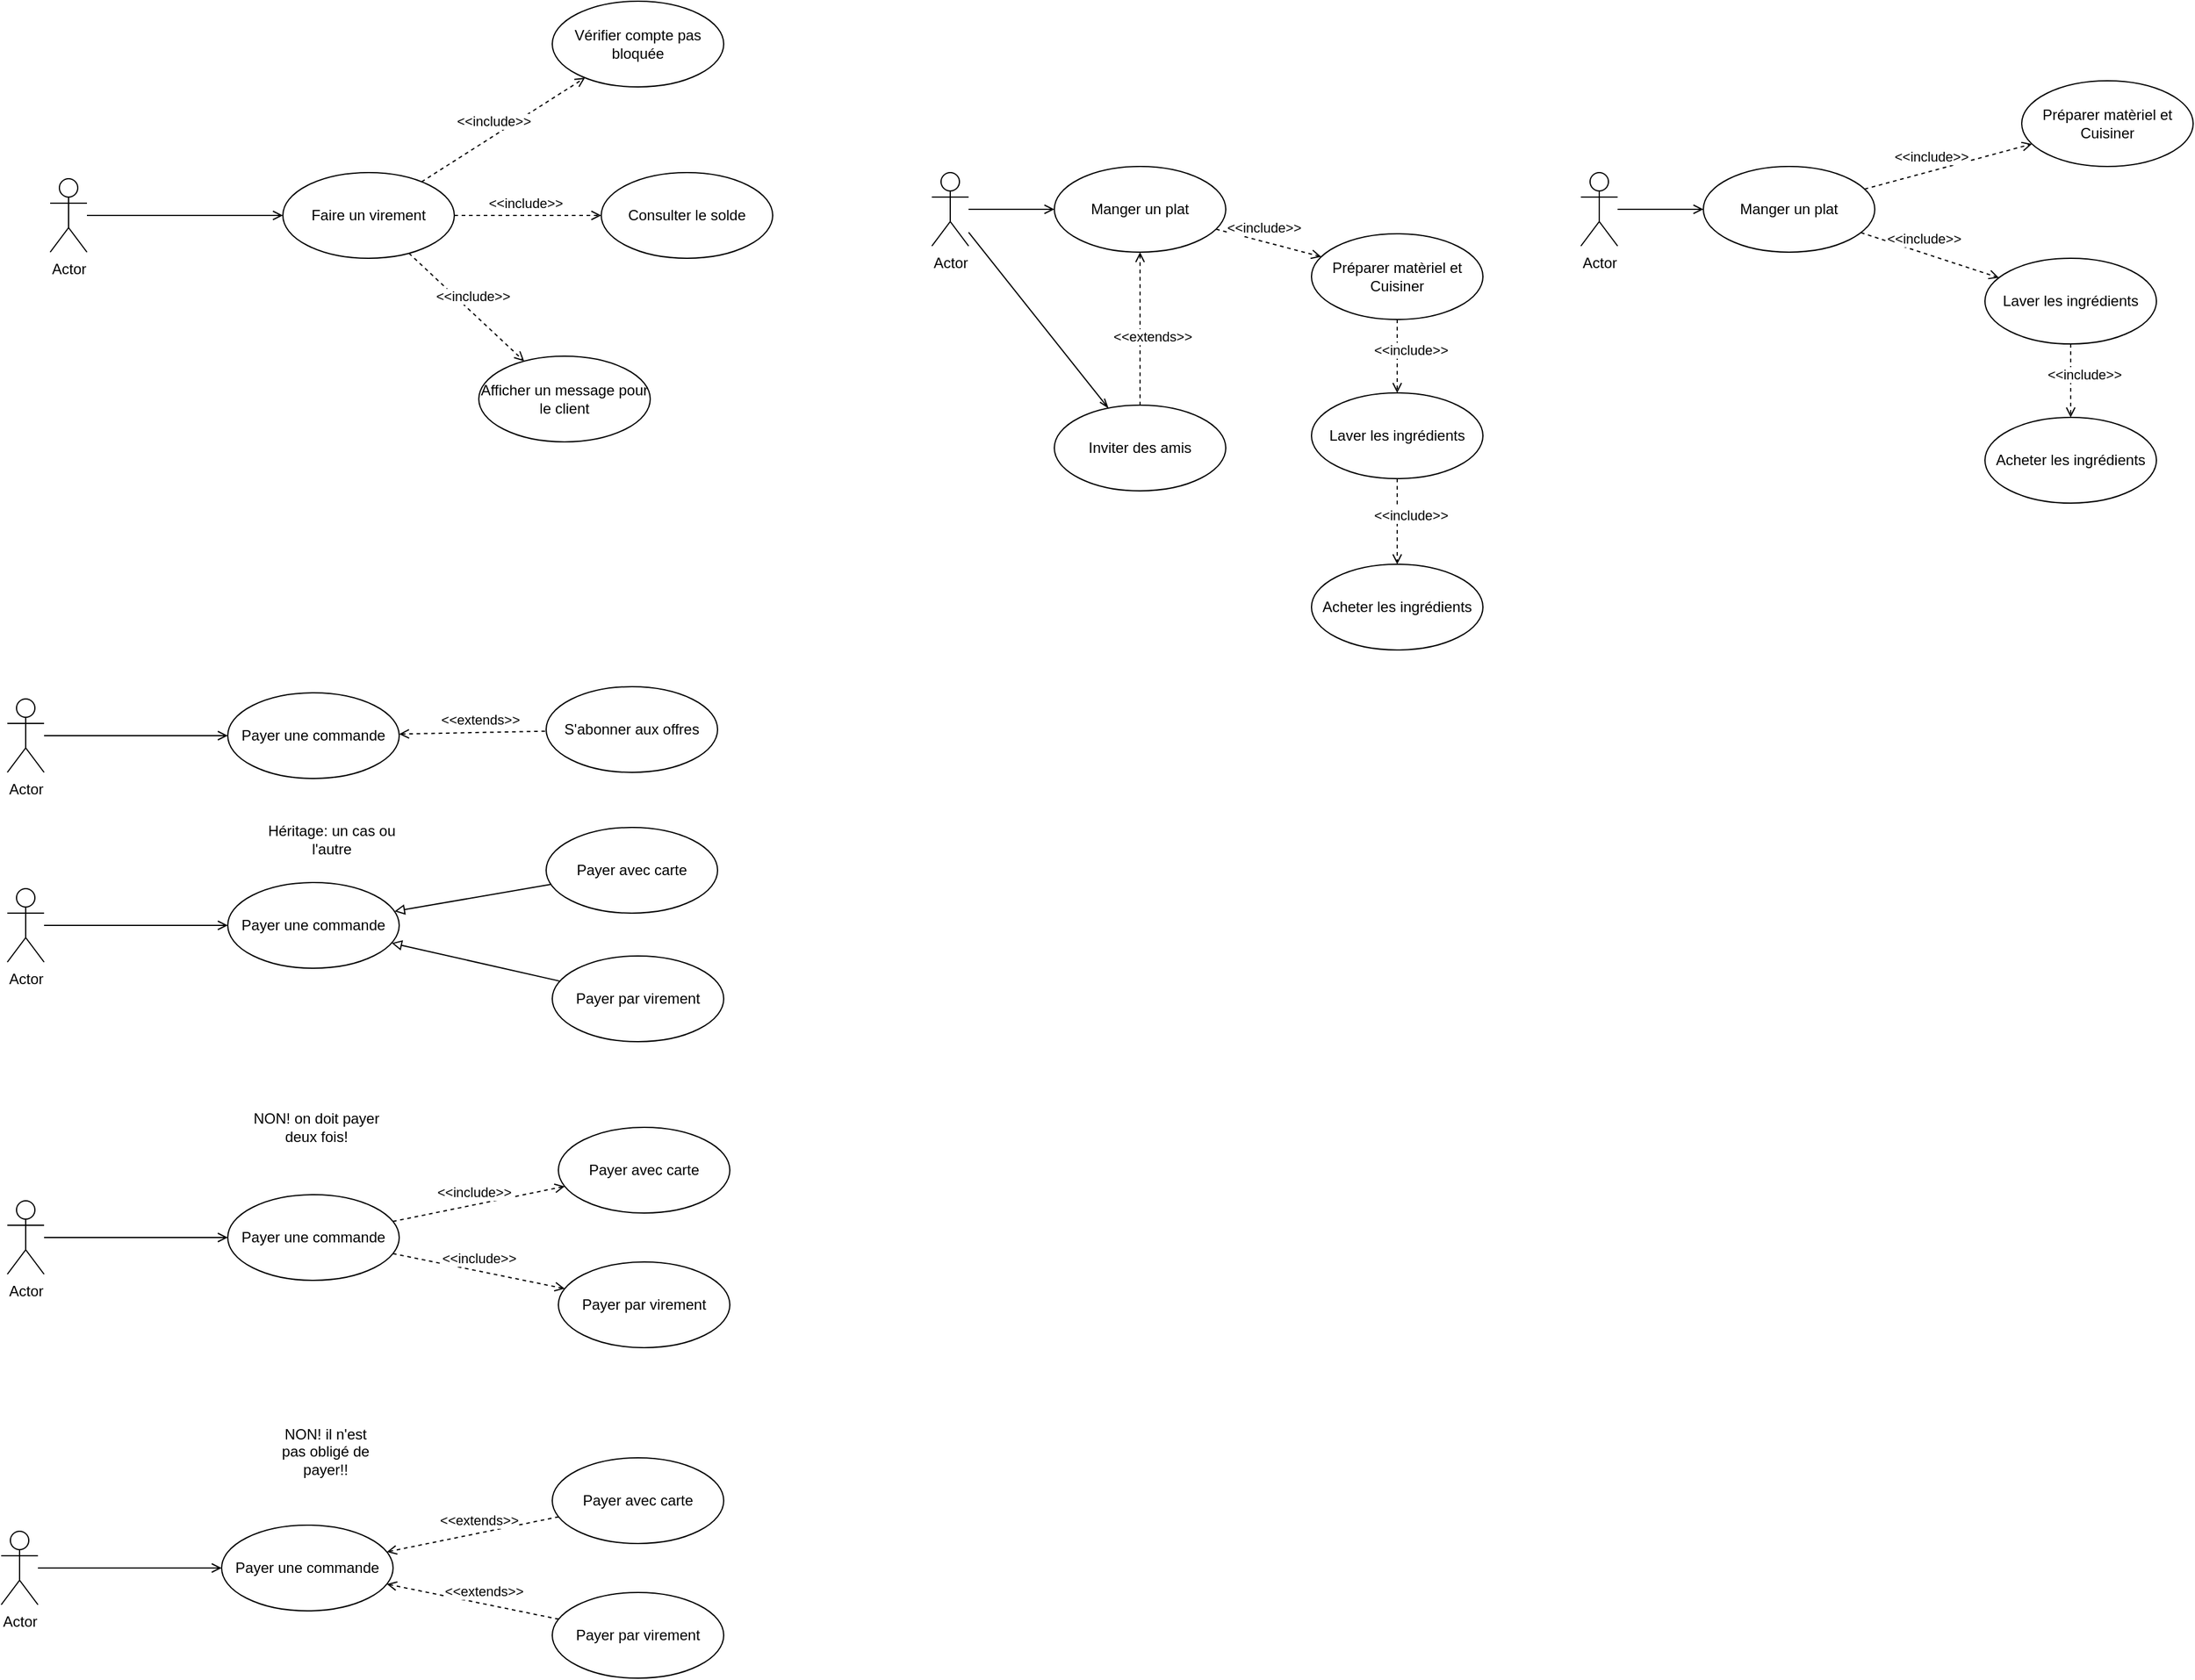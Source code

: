 <mxfile version="13.9.9" type="device"><diagram id="jK-KPuJgV7j7W8kbCevo" name="Page-1"><mxGraphModel dx="1038" dy="1707" grid="1" gridSize="10" guides="1" tooltips="1" connect="1" arrows="1" fold="1" page="1" pageScale="1" pageWidth="850" pageHeight="1100" math="0" shadow="0"><root><mxCell id="0"/><mxCell id="1" parent="0"/><mxCell id="mjD24aWPr7AFjBsT4UfR-13" style="rounded=0;orthogonalLoop=1;jettySize=auto;html=1;startArrow=none;startFill=0;endArrow=open;endFill=0;" parent="1" source="mjD24aWPr7AFjBsT4UfR-7" target="mjD24aWPr7AFjBsT4UfR-8" edge="1"><mxGeometry relative="1" as="geometry"/></mxCell><mxCell id="mjD24aWPr7AFjBsT4UfR-7" value="Actor" style="shape=umlActor;verticalLabelPosition=bottom;verticalAlign=top;html=1;" parent="1" vertex="1"><mxGeometry x="170" y="-5" width="30" height="60" as="geometry"/></mxCell><mxCell id="mjD24aWPr7AFjBsT4UfR-8" value="Faire un virement" style="ellipse;whiteSpace=wrap;html=1;" parent="1" vertex="1"><mxGeometry x="360" y="-10" width="140" height="70" as="geometry"/></mxCell><mxCell id="mjD24aWPr7AFjBsT4UfR-12" value="Consulter le solde" style="ellipse;whiteSpace=wrap;html=1;" parent="1" vertex="1"><mxGeometry x="620" y="-10" width="140" height="70" as="geometry"/></mxCell><mxCell id="mjD24aWPr7AFjBsT4UfR-14" value="&amp;lt;&amp;lt;include&amp;gt;&amp;gt;" style="endArrow=open;html=1;endFill=0;dashed=1;" parent="1" source="mjD24aWPr7AFjBsT4UfR-8" target="mjD24aWPr7AFjBsT4UfR-12" edge="1"><mxGeometry x="-0.032" y="10" width="50" height="50" relative="1" as="geometry"><mxPoint x="370" y="110" as="sourcePoint"/><mxPoint x="680" y="110" as="targetPoint"/><mxPoint as="offset"/></mxGeometry></mxCell><mxCell id="mjD24aWPr7AFjBsT4UfR-16" style="rounded=0;orthogonalLoop=1;jettySize=auto;html=1;startArrow=none;startFill=0;endArrow=open;endFill=0;" parent="1" source="mjD24aWPr7AFjBsT4UfR-17" target="mjD24aWPr7AFjBsT4UfR-18" edge="1"><mxGeometry relative="1" as="geometry"/></mxCell><mxCell id="mjD24aWPr7AFjBsT4UfR-17" value="Actor" style="shape=umlActor;verticalLabelPosition=bottom;verticalAlign=top;html=1;" parent="1" vertex="1"><mxGeometry x="135" y="420" width="30" height="60" as="geometry"/></mxCell><mxCell id="mjD24aWPr7AFjBsT4UfR-18" value="Payer une commande" style="ellipse;whiteSpace=wrap;html=1;" parent="1" vertex="1"><mxGeometry x="315" y="415" width="140" height="70" as="geometry"/></mxCell><mxCell id="mjD24aWPr7AFjBsT4UfR-19" value="S'abonner aux offres" style="ellipse;whiteSpace=wrap;html=1;" parent="1" vertex="1"><mxGeometry x="575" y="410" width="140" height="70" as="geometry"/></mxCell><mxCell id="mjD24aWPr7AFjBsT4UfR-21" value="&amp;lt;&amp;lt;extends&amp;gt;&amp;gt;" style="endArrow=none;html=1;endFill=0;dashed=1;startArrow=open;startFill=0;" parent="1" source="mjD24aWPr7AFjBsT4UfR-18" target="mjD24aWPr7AFjBsT4UfR-19" edge="1"><mxGeometry x="0.097" y="10" width="50" height="50" relative="1" as="geometry"><mxPoint x="325" y="295" as="sourcePoint"/><mxPoint x="635" y="295" as="targetPoint"/><mxPoint as="offset"/></mxGeometry></mxCell><mxCell id="mjD24aWPr7AFjBsT4UfR-25" style="rounded=0;orthogonalLoop=1;jettySize=auto;html=1;startArrow=none;startFill=0;endArrow=open;endFill=0;" parent="1" source="mjD24aWPr7AFjBsT4UfR-23" target="mjD24aWPr7AFjBsT4UfR-24" edge="1"><mxGeometry relative="1" as="geometry"/></mxCell><mxCell id="mjD24aWPr7AFjBsT4UfR-23" value="Actor" style="shape=umlActor;verticalLabelPosition=bottom;verticalAlign=top;html=1;outlineConnect=0;" parent="1" vertex="1"><mxGeometry x="135" y="575" width="30" height="60" as="geometry"/></mxCell><mxCell id="mjD24aWPr7AFjBsT4UfR-40" style="rounded=0;orthogonalLoop=1;jettySize=auto;html=1;startArrow=block;startFill=0;endArrow=none;endFill=0;endSize=6;targetPerimeterSpacing=0;" parent="1" source="mjD24aWPr7AFjBsT4UfR-24" target="mjD24aWPr7AFjBsT4UfR-39" edge="1"><mxGeometry relative="1" as="geometry"/></mxCell><mxCell id="mjD24aWPr7AFjBsT4UfR-41" style="rounded=0;jettySize=auto;html=1;startArrow=block;startFill=0;endArrow=none;endFill=0;endSize=6;targetPerimeterSpacing=0;" parent="1" source="mjD24aWPr7AFjBsT4UfR-24" target="mjD24aWPr7AFjBsT4UfR-28" edge="1"><mxGeometry relative="1" as="geometry"/></mxCell><mxCell id="mjD24aWPr7AFjBsT4UfR-24" value="Payer une commande" style="ellipse;whiteSpace=wrap;html=1;" parent="1" vertex="1"><mxGeometry x="315" y="570" width="140" height="70" as="geometry"/></mxCell><mxCell id="mjD24aWPr7AFjBsT4UfR-28" value="Payer avec carte" style="ellipse;whiteSpace=wrap;html=1;" parent="1" vertex="1"><mxGeometry x="575" y="525" width="140" height="70" as="geometry"/></mxCell><mxCell id="mjD24aWPr7AFjBsT4UfR-39" value="Payer par virement" style="ellipse;whiteSpace=wrap;html=1;" parent="1" vertex="1"><mxGeometry x="580" y="630" width="140" height="70" as="geometry"/></mxCell><mxCell id="W3DSbP2ciHRi6yA_fpCX-1" value="Vérifier compte pas bloquée" style="ellipse;whiteSpace=wrap;html=1;" vertex="1" parent="1"><mxGeometry x="580" y="-150" width="140" height="70" as="geometry"/></mxCell><mxCell id="W3DSbP2ciHRi6yA_fpCX-3" value="&amp;lt;&amp;lt;include&amp;gt;&amp;gt;" style="endArrow=open;html=1;endFill=0;dashed=1;" edge="1" parent="1" source="mjD24aWPr7AFjBsT4UfR-8" target="W3DSbP2ciHRi6yA_fpCX-1"><mxGeometry x="-0.032" y="10" width="50" height="50" relative="1" as="geometry"><mxPoint x="473.428" y="-2.45" as="sourcePoint"/><mxPoint x="590" y="-50" as="targetPoint"/><mxPoint as="offset"/><Array as="points"/></mxGeometry></mxCell><mxCell id="W3DSbP2ciHRi6yA_fpCX-18" value="Afficher un message pour le client" style="ellipse;whiteSpace=wrap;html=1;" vertex="1" parent="1"><mxGeometry x="520" y="140" width="140" height="70" as="geometry"/></mxCell><mxCell id="W3DSbP2ciHRi6yA_fpCX-20" value="&amp;lt;&amp;lt;include&amp;gt;&amp;gt;" style="endArrow=open;html=1;endFill=0;dashed=1;" edge="1" parent="1" source="mjD24aWPr7AFjBsT4UfR-8" target="W3DSbP2ciHRi6yA_fpCX-18"><mxGeometry x="-0.032" y="10" width="50" height="50" relative="1" as="geometry"><mxPoint x="770" y="-40" as="sourcePoint"/><mxPoint x="616.752" y="-77.479" as="targetPoint"/><mxPoint as="offset"/><Array as="points"/></mxGeometry></mxCell><mxCell id="W3DSbP2ciHRi6yA_fpCX-22" style="rounded=0;orthogonalLoop=1;jettySize=auto;html=1;startArrow=none;startFill=0;endArrow=open;endFill=0;" edge="1" parent="1" source="W3DSbP2ciHRi6yA_fpCX-23" target="W3DSbP2ciHRi6yA_fpCX-27"><mxGeometry relative="1" as="geometry"><mxPoint x="980" y="20" as="targetPoint"/></mxGeometry></mxCell><mxCell id="W3DSbP2ciHRi6yA_fpCX-64" style="edgeStyle=none;rounded=0;orthogonalLoop=1;jettySize=auto;html=1;endArrow=openThin;endFill=0;" edge="1" parent="1" source="W3DSbP2ciHRi6yA_fpCX-23" target="W3DSbP2ciHRi6yA_fpCX-59"><mxGeometry relative="1" as="geometry"/></mxCell><mxCell id="W3DSbP2ciHRi6yA_fpCX-23" value="Actor" style="shape=umlActor;verticalLabelPosition=bottom;verticalAlign=top;html=1;" vertex="1" parent="1"><mxGeometry x="890" y="-10" width="30" height="60" as="geometry"/></mxCell><mxCell id="W3DSbP2ciHRi6yA_fpCX-24" value="Acheter les ingrédients" style="ellipse;whiteSpace=wrap;html=1;" vertex="1" parent="1"><mxGeometry x="1200" y="310" width="140" height="70" as="geometry"/></mxCell><mxCell id="W3DSbP2ciHRi6yA_fpCX-25" value="Préparer matèriel et Cuisiner" style="ellipse;whiteSpace=wrap;html=1;" vertex="1" parent="1"><mxGeometry x="1200" y="40" width="140" height="70" as="geometry"/></mxCell><mxCell id="W3DSbP2ciHRi6yA_fpCX-27" value="Manger un plat" style="ellipse;whiteSpace=wrap;html=1;" vertex="1" parent="1"><mxGeometry x="990" y="-15" width="140" height="70" as="geometry"/></mxCell><mxCell id="W3DSbP2ciHRi6yA_fpCX-31" value="Laver les ingrédients" style="ellipse;whiteSpace=wrap;html=1;" vertex="1" parent="1"><mxGeometry x="1200" y="170" width="140" height="70" as="geometry"/></mxCell><mxCell id="W3DSbP2ciHRi6yA_fpCX-35" value="&amp;lt;&amp;lt;include&amp;gt;&amp;gt;" style="endArrow=open;html=1;endFill=0;dashed=1;" edge="1" parent="1" source="W3DSbP2ciHRi6yA_fpCX-27" target="W3DSbP2ciHRi6yA_fpCX-25"><mxGeometry x="-0.159" y="11" width="50" height="50" relative="1" as="geometry"><mxPoint x="1140" y="150" as="sourcePoint"/><mxPoint x="1220" y="150" as="targetPoint"/><mxPoint as="offset"/><Array as="points"/></mxGeometry></mxCell><mxCell id="W3DSbP2ciHRi6yA_fpCX-39" value="&amp;lt;&amp;lt;include&amp;gt;&amp;gt;" style="endArrow=open;html=1;endFill=0;dashed=1;" edge="1" parent="1" source="W3DSbP2ciHRi6yA_fpCX-25" target="W3DSbP2ciHRi6yA_fpCX-31"><mxGeometry x="-0.159" y="11" width="50" height="50" relative="1" as="geometry"><mxPoint x="1170" y="120" as="sourcePoint"/><mxPoint x="1217.992" y="68.76" as="targetPoint"/><mxPoint as="offset"/><Array as="points"/></mxGeometry></mxCell><mxCell id="W3DSbP2ciHRi6yA_fpCX-40" value="&amp;lt;&amp;lt;include&amp;gt;&amp;gt;" style="endArrow=open;html=1;endFill=0;dashed=1;" edge="1" parent="1" source="W3DSbP2ciHRi6yA_fpCX-31" target="W3DSbP2ciHRi6yA_fpCX-24"><mxGeometry x="-0.159" y="11" width="50" height="50" relative="1" as="geometry"><mxPoint x="1280" y="120" as="sourcePoint"/><mxPoint x="1280" y="180" as="targetPoint"/><mxPoint as="offset"/><Array as="points"/></mxGeometry></mxCell><mxCell id="W3DSbP2ciHRi6yA_fpCX-50" style="rounded=0;orthogonalLoop=1;jettySize=auto;html=1;startArrow=none;startFill=0;endArrow=open;endFill=0;" edge="1" parent="1" source="W3DSbP2ciHRi6yA_fpCX-51" target="W3DSbP2ciHRi6yA_fpCX-54"><mxGeometry relative="1" as="geometry"><mxPoint x="1510" y="20" as="targetPoint"/></mxGeometry></mxCell><mxCell id="W3DSbP2ciHRi6yA_fpCX-51" value="Actor" style="shape=umlActor;verticalLabelPosition=bottom;verticalAlign=top;html=1;" vertex="1" parent="1"><mxGeometry x="1420" y="-10" width="30" height="60" as="geometry"/></mxCell><mxCell id="W3DSbP2ciHRi6yA_fpCX-52" value="Acheter les ingrédients" style="ellipse;whiteSpace=wrap;html=1;" vertex="1" parent="1"><mxGeometry x="1750" y="190" width="140" height="70" as="geometry"/></mxCell><mxCell id="W3DSbP2ciHRi6yA_fpCX-53" value="Préparer matèriel et Cuisiner" style="ellipse;whiteSpace=wrap;html=1;" vertex="1" parent="1"><mxGeometry x="1780" y="-85" width="140" height="70" as="geometry"/></mxCell><mxCell id="W3DSbP2ciHRi6yA_fpCX-54" value="Manger un plat" style="ellipse;whiteSpace=wrap;html=1;" vertex="1" parent="1"><mxGeometry x="1520" y="-15" width="140" height="70" as="geometry"/></mxCell><mxCell id="W3DSbP2ciHRi6yA_fpCX-55" value="Laver les ingrédients" style="ellipse;whiteSpace=wrap;html=1;" vertex="1" parent="1"><mxGeometry x="1750" y="60" width="140" height="70" as="geometry"/></mxCell><mxCell id="W3DSbP2ciHRi6yA_fpCX-56" value="&amp;lt;&amp;lt;include&amp;gt;&amp;gt;" style="endArrow=open;html=1;endFill=0;dashed=1;" edge="1" parent="1" source="W3DSbP2ciHRi6yA_fpCX-54" target="W3DSbP2ciHRi6yA_fpCX-53"><mxGeometry x="-0.159" y="11" width="50" height="50" relative="1" as="geometry"><mxPoint x="1670" y="150" as="sourcePoint"/><mxPoint x="1750" y="150" as="targetPoint"/><mxPoint as="offset"/><Array as="points"/></mxGeometry></mxCell><mxCell id="W3DSbP2ciHRi6yA_fpCX-57" value="&amp;lt;&amp;lt;include&amp;gt;&amp;gt;" style="endArrow=open;html=1;endFill=0;dashed=1;" edge="1" parent="1" source="W3DSbP2ciHRi6yA_fpCX-54" target="W3DSbP2ciHRi6yA_fpCX-55"><mxGeometry x="-0.159" y="11" width="50" height="50" relative="1" as="geometry"><mxPoint x="1662.181" y="46.074" as="sourcePoint"/><mxPoint x="1747.992" y="68.76" as="targetPoint"/><mxPoint as="offset"/><Array as="points"/></mxGeometry></mxCell><mxCell id="W3DSbP2ciHRi6yA_fpCX-58" value="&amp;lt;&amp;lt;include&amp;gt;&amp;gt;" style="endArrow=open;html=1;endFill=0;dashed=1;" edge="1" parent="1" source="W3DSbP2ciHRi6yA_fpCX-55" target="W3DSbP2ciHRi6yA_fpCX-52"><mxGeometry x="-0.159" y="11" width="50" height="50" relative="1" as="geometry"><mxPoint x="1810" y="120" as="sourcePoint"/><mxPoint x="1810" y="180" as="targetPoint"/><mxPoint as="offset"/><Array as="points"/></mxGeometry></mxCell><mxCell id="W3DSbP2ciHRi6yA_fpCX-59" value="Inviter des amis" style="ellipse;whiteSpace=wrap;html=1;" vertex="1" parent="1"><mxGeometry x="990" y="180" width="140" height="70" as="geometry"/></mxCell><mxCell id="W3DSbP2ciHRi6yA_fpCX-61" value="&amp;lt;&amp;lt;extends&amp;gt;&amp;gt;" style="endArrow=none;html=1;endFill=0;dashed=1;startArrow=open;startFill=0;" edge="1" parent="1" source="W3DSbP2ciHRi6yA_fpCX-27" target="W3DSbP2ciHRi6yA_fpCX-59"><mxGeometry x="0.097" y="10" width="50" height="50" relative="1" as="geometry"><mxPoint x="1060" y="110" as="sourcePoint"/><mxPoint x="585.052" y="456.345" as="targetPoint"/><mxPoint as="offset"/></mxGeometry></mxCell><mxCell id="W3DSbP2ciHRi6yA_fpCX-65" style="rounded=0;orthogonalLoop=1;jettySize=auto;html=1;startArrow=none;startFill=0;endArrow=open;endFill=0;" edge="1" parent="1" source="W3DSbP2ciHRi6yA_fpCX-66" target="W3DSbP2ciHRi6yA_fpCX-69"><mxGeometry relative="1" as="geometry"/></mxCell><mxCell id="W3DSbP2ciHRi6yA_fpCX-66" value="Actor" style="shape=umlActor;verticalLabelPosition=bottom;verticalAlign=top;html=1;outlineConnect=0;" vertex="1" parent="1"><mxGeometry x="135" y="830" width="30" height="60" as="geometry"/></mxCell><mxCell id="W3DSbP2ciHRi6yA_fpCX-69" value="Payer une commande" style="ellipse;whiteSpace=wrap;html=1;" vertex="1" parent="1"><mxGeometry x="315" y="825" width="140" height="70" as="geometry"/></mxCell><mxCell id="W3DSbP2ciHRi6yA_fpCX-70" value="Payer avec carte" style="ellipse;whiteSpace=wrap;html=1;" vertex="1" parent="1"><mxGeometry x="585" y="770" width="140" height="70" as="geometry"/></mxCell><mxCell id="W3DSbP2ciHRi6yA_fpCX-71" value="Payer par virement" style="ellipse;whiteSpace=wrap;html=1;" vertex="1" parent="1"><mxGeometry x="585" y="880" width="140" height="70" as="geometry"/></mxCell><mxCell id="W3DSbP2ciHRi6yA_fpCX-72" value="&amp;lt;&amp;lt;include&amp;gt;&amp;gt;" style="endArrow=open;html=1;endFill=0;dashed=1;" edge="1" parent="1" source="W3DSbP2ciHRi6yA_fpCX-69" target="W3DSbP2ciHRi6yA_fpCX-70"><mxGeometry x="-0.032" y="10" width="50" height="50" relative="1" as="geometry"><mxPoint x="451.498" y="854.959" as="sourcePoint"/><mxPoint x="585.002" y="770.001" as="targetPoint"/><mxPoint as="offset"/><Array as="points"/></mxGeometry></mxCell><mxCell id="W3DSbP2ciHRi6yA_fpCX-73" value="&amp;lt;&amp;lt;include&amp;gt;&amp;gt;" style="endArrow=open;html=1;endFill=0;dashed=1;" edge="1" parent="1" source="W3DSbP2ciHRi6yA_fpCX-69" target="W3DSbP2ciHRi6yA_fpCX-71"><mxGeometry x="-0.032" y="10" width="50" height="50" relative="1" as="geometry"><mxPoint x="459.993" y="857.001" as="sourcePoint"/><mxPoint x="600.174" y="828.205" as="targetPoint"/><mxPoint as="offset"/><Array as="points"/></mxGeometry></mxCell><mxCell id="W3DSbP2ciHRi6yA_fpCX-74" value="NON! on doit payer deux fois!" style="text;html=1;strokeColor=none;fillColor=none;align=center;verticalAlign=middle;whiteSpace=wrap;rounded=0;" vertex="1" parent="1"><mxGeometry x="335" y="750" width="105" height="40" as="geometry"/></mxCell><mxCell id="W3DSbP2ciHRi6yA_fpCX-75" style="rounded=0;orthogonalLoop=1;jettySize=auto;html=1;startArrow=none;startFill=0;endArrow=open;endFill=0;" edge="1" parent="1" source="W3DSbP2ciHRi6yA_fpCX-76" target="W3DSbP2ciHRi6yA_fpCX-77"><mxGeometry relative="1" as="geometry"/></mxCell><mxCell id="W3DSbP2ciHRi6yA_fpCX-76" value="Actor" style="shape=umlActor;verticalLabelPosition=bottom;verticalAlign=top;html=1;outlineConnect=0;" vertex="1" parent="1"><mxGeometry x="130" y="1100" width="30" height="60" as="geometry"/></mxCell><mxCell id="W3DSbP2ciHRi6yA_fpCX-77" value="Payer une commande" style="ellipse;whiteSpace=wrap;html=1;" vertex="1" parent="1"><mxGeometry x="310" y="1095" width="140" height="70" as="geometry"/></mxCell><mxCell id="W3DSbP2ciHRi6yA_fpCX-78" value="Payer avec carte" style="ellipse;whiteSpace=wrap;html=1;" vertex="1" parent="1"><mxGeometry x="580" y="1040" width="140" height="70" as="geometry"/></mxCell><mxCell id="W3DSbP2ciHRi6yA_fpCX-79" value="Payer par virement" style="ellipse;whiteSpace=wrap;html=1;" vertex="1" parent="1"><mxGeometry x="580" y="1150" width="140" height="70" as="geometry"/></mxCell><mxCell id="W3DSbP2ciHRi6yA_fpCX-83" value="&amp;lt;&amp;lt;extends&amp;gt;&amp;gt;" style="endArrow=none;html=1;endFill=0;dashed=1;startArrow=open;startFill=0;" edge="1" parent="1" source="W3DSbP2ciHRi6yA_fpCX-77" target="W3DSbP2ciHRi6yA_fpCX-79"><mxGeometry x="0.097" y="10" width="50" height="50" relative="1" as="geometry"><mxPoint x="429.995" y="1232.545" as="sourcePoint"/><mxPoint x="550.082" y="1229.995" as="targetPoint"/><mxPoint as="offset"/></mxGeometry></mxCell><mxCell id="W3DSbP2ciHRi6yA_fpCX-84" value="&amp;lt;&amp;lt;extends&amp;gt;&amp;gt;" style="endArrow=none;html=1;endFill=0;dashed=1;startArrow=open;startFill=0;" edge="1" parent="1" source="W3DSbP2ciHRi6yA_fpCX-77" target="W3DSbP2ciHRi6yA_fpCX-78"><mxGeometry x="0.097" y="10" width="50" height="50" relative="1" as="geometry"><mxPoint x="454.993" y="1152.999" as="sourcePoint"/><mxPoint x="595.174" y="1181.795" as="targetPoint"/><mxPoint as="offset"/></mxGeometry></mxCell><mxCell id="W3DSbP2ciHRi6yA_fpCX-85" value="NON! il n'est pas obligé de payer!!" style="text;html=1;strokeColor=none;fillColor=none;align=center;verticalAlign=middle;whiteSpace=wrap;rounded=0;" vertex="1" parent="1"><mxGeometry x="350" y="1020" width="90" height="30" as="geometry"/></mxCell><mxCell id="W3DSbP2ciHRi6yA_fpCX-87" value="Héritage: un cas ou l'autre" style="text;html=1;strokeColor=none;fillColor=none;align=center;verticalAlign=middle;whiteSpace=wrap;rounded=0;" vertex="1" parent="1"><mxGeometry x="340" y="525" width="120" height="20" as="geometry"/></mxCell></root></mxGraphModel></diagram></mxfile>